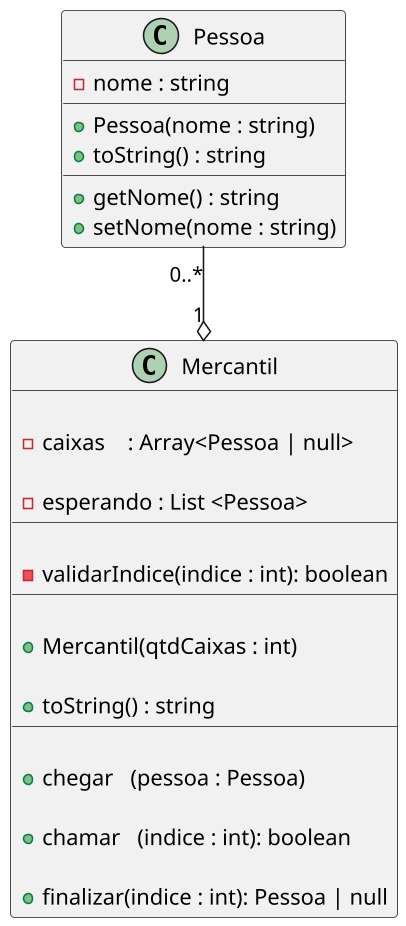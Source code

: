 '--
@startuml

skinparam defaultFontName Hasklig
skinparam dpi 150

'==
class Pessoa {
  - nome : string
  __
  + Pessoa(nome : string)
  + toString() : string
  __
  + getNome() : string
  + setNome(nome : string)
}

class Mercantil {
  
  ' se estiver em java , utilize ArrayList<Pessoa>
  ' se estiver em c++  , utilize vector<shared_ptr<Pessoa>>
  ' se estiver em ts   , utilize Array<Pessoa|null>
  - caixas    : Array<Pessoa | null>
  
  ' se estiver em java, utilize LinkedList<Pessoa>
  ' se estiver em c++ , utilize list<shared_ptr<Pessoa>>
  ' se estiver em ts  , utilize Array<Pessoa>
  - esperando : List <Pessoa>
  __
  
  ' verifica se existe essa posição no caixa
  ' emite erro se não existir
  - validarIndice(indice : int): boolean
  __
  
  ' inicializa os caixas com qtdCaixas posições iguais a null
  ' inicializa esperando como uma lista vazia
  + Mercantil(qtdCaixas : int)
  
  + toString() : string
  __
  
  ' adicione um cliente na fila de espera
  + chegar   (pessoa : Pessoa)
  
  ' verifica se indice é valido
  ' verifica se caixa[indice] está vazio
  ' verifica se tem alguém na fila de espera
  ' move o primeiro da fila de espera para o caixa[indice]
  + chamar   (indice : int): boolean
  
  ' verifica se indice é valido
  ' verifica se caixa[indice] tem alguém
  ' coloca o caixa[indice] como vazio
  + finalizar(indice : int): Pessoa | null
}
'--

Pessoa "0..*" --o  "1" Mercantil
@enduml